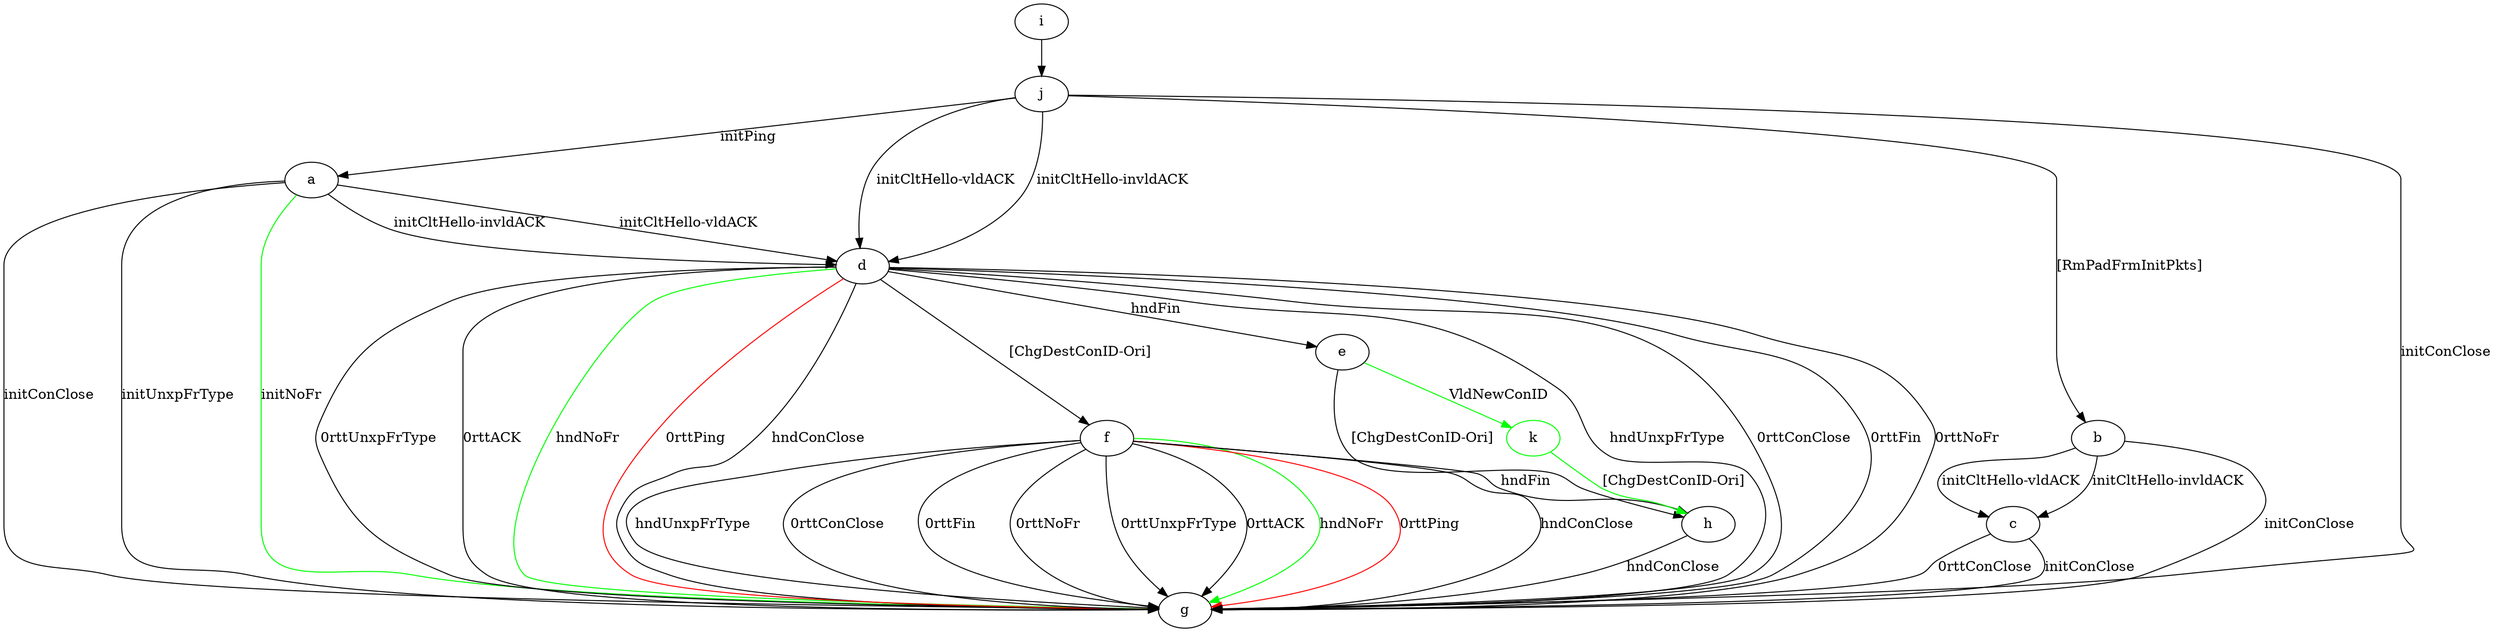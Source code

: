 digraph "" {
	a -> d	[key=0,
		label="initCltHello-vldACK "];
	a -> d	[key=1,
		label="initCltHello-invldACK "];
	a -> g	[key=0,
		label="initConClose "];
	a -> g	[key=1,
		label="initUnxpFrType "];
	a -> g	[key=2,
		color=green,
		label="initNoFr "];
	b -> c	[key=0,
		label="initCltHello-vldACK "];
	b -> c	[key=1,
		label="initCltHello-invldACK "];
	b -> g	[key=0,
		label="initConClose "];
	c -> g	[key=0,
		label="initConClose "];
	c -> g	[key=1,
		label="0rttConClose "];
	d -> e	[key=0,
		label="hndFin "];
	d -> f	[key=0,
		label="[ChgDestConID-Ori] "];
	d -> g	[key=0,
		label="hndConClose "];
	d -> g	[key=1,
		label="hndUnxpFrType "];
	d -> g	[key=2,
		label="0rttConClose "];
	d -> g	[key=3,
		label="0rttFin "];
	d -> g	[key=4,
		label="0rttNoFr "];
	d -> g	[key=5,
		label="0rttUnxpFrType "];
	d -> g	[key=6,
		label="0rttACK "];
	d -> g	[key=7,
		color=green,
		label="hndNoFr "];
	d -> g	[key=8,
		color=red,
		label="0rttPing "];
	e -> h	[key=0,
		label="[ChgDestConID-Ori] "];
	k	[color=green];
	e -> k	[key=0,
		color=green,
		label="VldNewConID "];
	f -> g	[key=0,
		label="hndConClose "];
	f -> g	[key=1,
		label="hndUnxpFrType "];
	f -> g	[key=2,
		label="0rttConClose "];
	f -> g	[key=3,
		label="0rttFin "];
	f -> g	[key=4,
		label="0rttNoFr "];
	f -> g	[key=5,
		label="0rttUnxpFrType "];
	f -> g	[key=6,
		label="0rttACK "];
	f -> g	[key=7,
		color=green,
		label="hndNoFr "];
	f -> g	[key=8,
		color=red,
		label="0rttPing "];
	f -> h	[key=0,
		label="hndFin "];
	h -> g	[key=0,
		label="hndConClose "];
	i -> j	[key=0];
	j -> a	[key=0,
		label="initPing "];
	j -> b	[key=0,
		label="[RmPadFrmInitPkts] "];
	j -> d	[key=0,
		label="initCltHello-vldACK "];
	j -> d	[key=1,
		label="initCltHello-invldACK "];
	j -> g	[key=0,
		label="initConClose "];
	k -> h	[key=0,
		color=green,
		label="[ChgDestConID-Ori] "];
}

